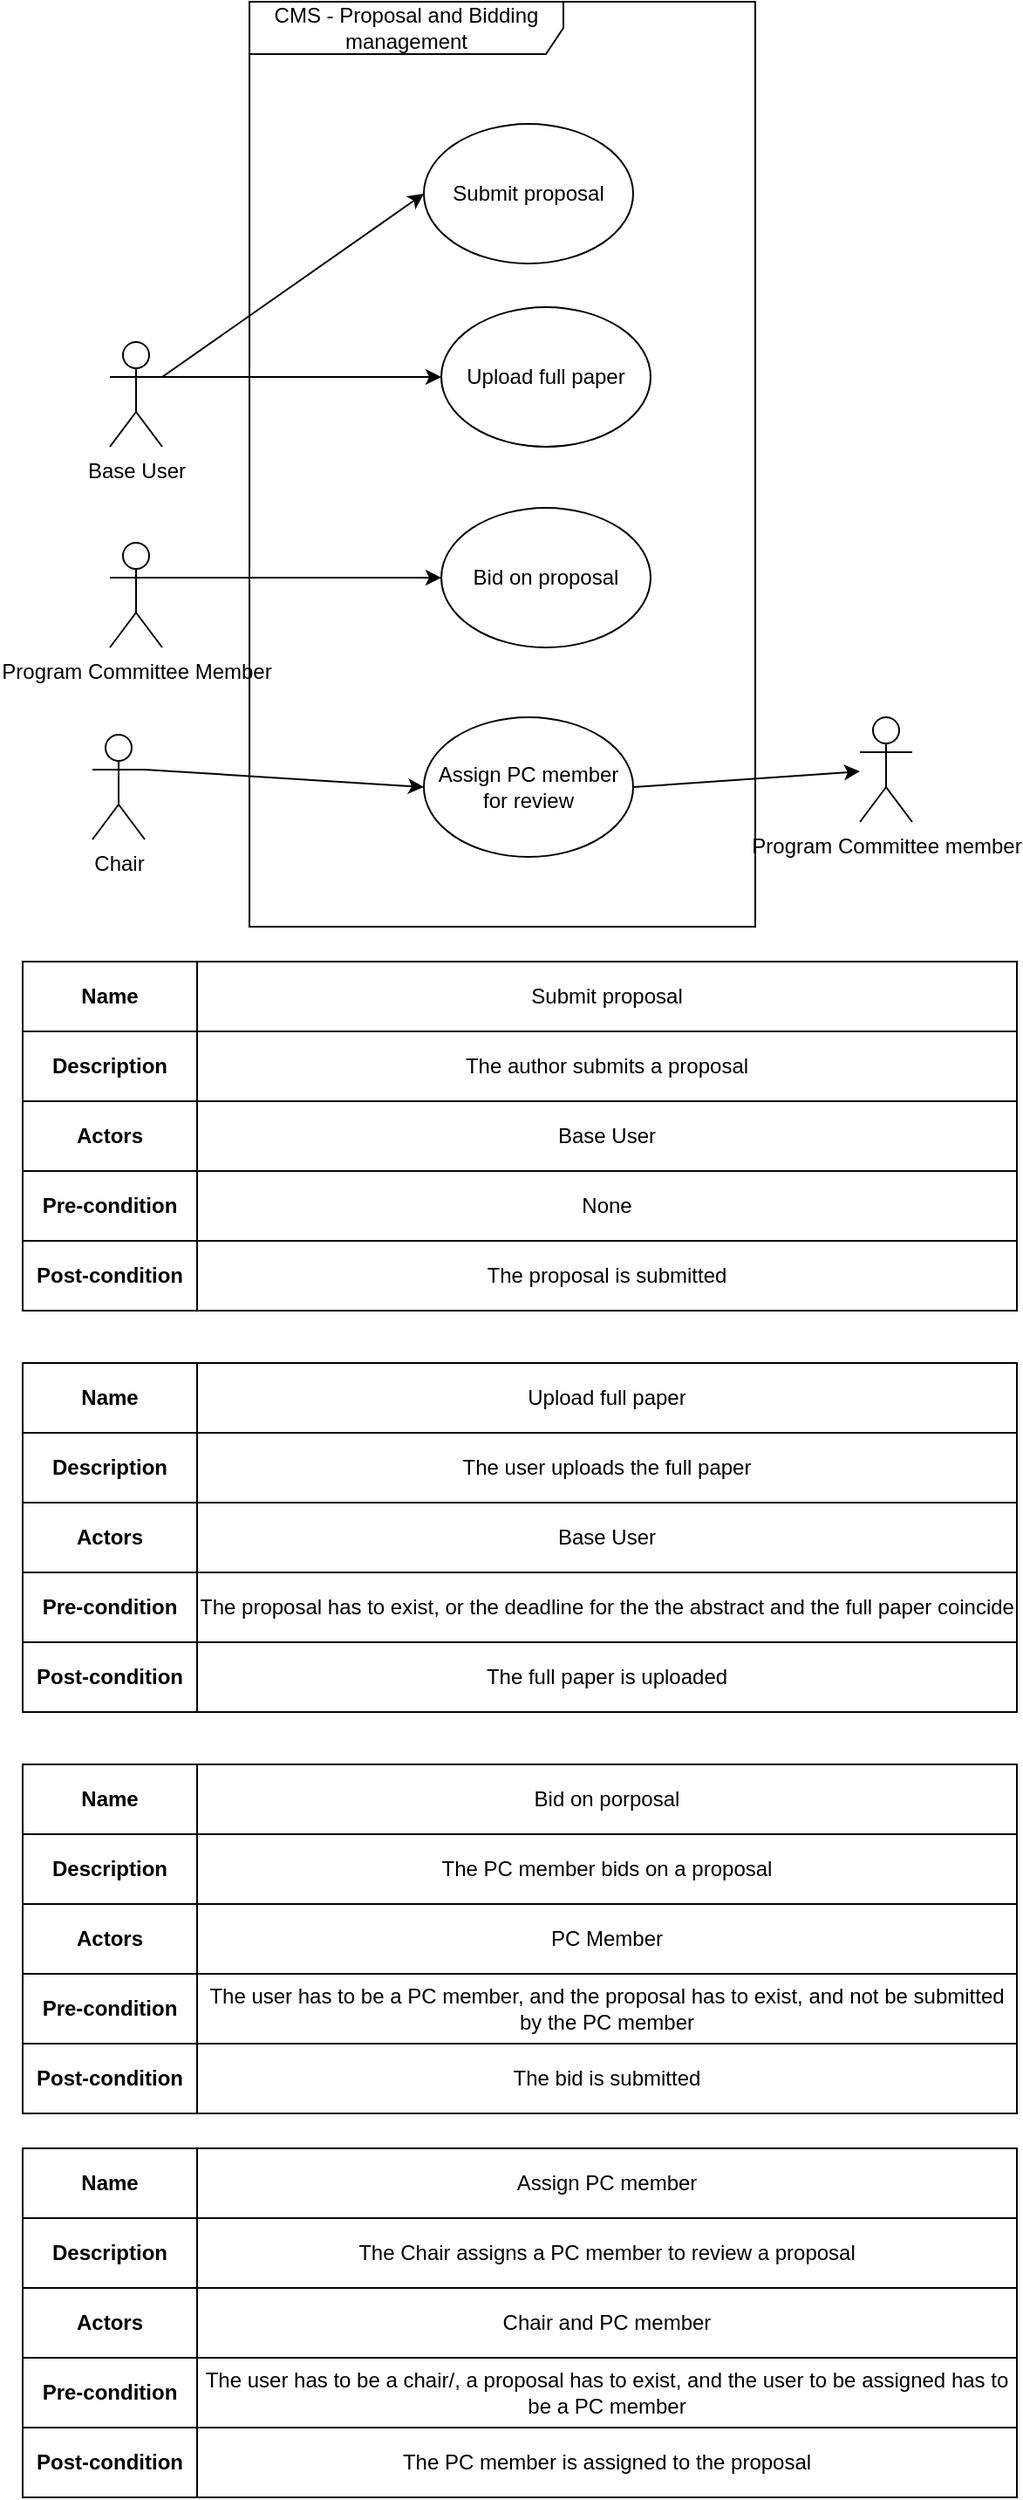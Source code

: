 <mxfile version="14.5.6" type="device"><diagram id="rK_WzPnpxl52EAD0gfHd" name="Page-1"><mxGraphModel dx="2035" dy="628" grid="1" gridSize="10" guides="1" tooltips="1" connect="1" arrows="1" fold="1" page="1" pageScale="1" pageWidth="850" pageHeight="1100" math="0" shadow="0"><root><mxCell id="0"/><mxCell id="1" parent="0"/><mxCell id="XhYzztBLKC5QGk9NXODS-1" value="&lt;div&gt;CMS - Proposal and Bidding management&lt;/div&gt;" style="shape=umlFrame;whiteSpace=wrap;html=1;width=180;height=30;" vertex="1" parent="1"><mxGeometry x="120" y="160" width="290" height="530" as="geometry"/></mxCell><mxCell id="XhYzztBLKC5QGk9NXODS-2" value="Base User" style="shape=umlActor;verticalLabelPosition=bottom;verticalAlign=top;html=1;" vertex="1" parent="1"><mxGeometry x="40" y="355" width="30" height="60" as="geometry"/></mxCell><mxCell id="XhYzztBLKC5QGk9NXODS-8" value="Program Committee Member" style="shape=umlActor;verticalLabelPosition=bottom;verticalAlign=top;html=1;" vertex="1" parent="1"><mxGeometry x="40" y="470" width="30" height="60" as="geometry"/></mxCell><mxCell id="XhYzztBLKC5QGk9NXODS-21" value="" style="endArrow=classic;html=1;exitX=1;exitY=0.333;exitDx=0;exitDy=0;exitPerimeter=0;entryX=0;entryY=0.5;entryDx=0;entryDy=0;" edge="1" parent="1" source="XhYzztBLKC5QGk9NXODS-2" target="XhYzztBLKC5QGk9NXODS-64"><mxGeometry width="50" height="50" relative="1" as="geometry"><mxPoint x="100" y="405" as="sourcePoint"/><mxPoint x="220" y="270" as="targetPoint"/></mxGeometry></mxCell><mxCell id="XhYzztBLKC5QGk9NXODS-22" value="" style="endArrow=classic;html=1;exitX=1;exitY=0.333;exitDx=0;exitDy=0;exitPerimeter=0;entryX=0;entryY=0.5;entryDx=0;entryDy=0;" edge="1" parent="1" source="XhYzztBLKC5QGk9NXODS-8" target="XhYzztBLKC5QGk9NXODS-66"><mxGeometry width="50" height="50" relative="1" as="geometry"><mxPoint x="120" y="495" as="sourcePoint"/><mxPoint x="280" y="545" as="targetPoint"/></mxGeometry></mxCell><mxCell id="XhYzztBLKC5QGk9NXODS-33" value="Chair " style="shape=umlActor;verticalLabelPosition=bottom;verticalAlign=top;html=1;outlineConnect=0;" vertex="1" parent="1"><mxGeometry x="30" y="580" width="30" height="60" as="geometry"/></mxCell><mxCell id="XhYzztBLKC5QGk9NXODS-36" value="" style="endArrow=classic;html=1;exitX=1;exitY=0.333;exitDx=0;exitDy=0;exitPerimeter=0;entryX=0;entryY=0.5;entryDx=0;entryDy=0;" edge="1" parent="1" source="XhYzztBLKC5QGk9NXODS-33" target="XhYzztBLKC5QGk9NXODS-67"><mxGeometry width="50" height="50" relative="1" as="geometry"><mxPoint x="140" y="785" as="sourcePoint"/><mxPoint x="280" y="545" as="targetPoint"/></mxGeometry></mxCell><mxCell id="XhYzztBLKC5QGk9NXODS-38" value="Program Committee member" style="shape=umlActor;verticalLabelPosition=bottom;verticalAlign=top;html=1;outlineConnect=0;" vertex="1" parent="1"><mxGeometry x="470" y="570" width="30" height="60" as="geometry"/></mxCell><mxCell id="XhYzztBLKC5QGk9NXODS-46" value="" style="shape=table;html=1;whiteSpace=wrap;startSize=0;container=1;collapsible=0;childLayout=tableLayout;" vertex="1" parent="1"><mxGeometry x="-10" y="710" width="570" height="200" as="geometry"/></mxCell><mxCell id="XhYzztBLKC5QGk9NXODS-47" value="" style="shape=partialRectangle;html=1;whiteSpace=wrap;collapsible=0;dropTarget=0;pointerEvents=0;fillColor=none;top=0;left=0;bottom=0;right=0;points=[[0,0.5],[1,0.5]];portConstraint=eastwest;" vertex="1" parent="XhYzztBLKC5QGk9NXODS-46"><mxGeometry width="570" height="40" as="geometry"/></mxCell><mxCell id="XhYzztBLKC5QGk9NXODS-48" value="&lt;b&gt;Name&lt;/b&gt;" style="shape=partialRectangle;html=1;whiteSpace=wrap;connectable=0;overflow=hidden;fillColor=none;top=0;left=0;bottom=0;right=0;" vertex="1" parent="XhYzztBLKC5QGk9NXODS-47"><mxGeometry width="100" height="40" as="geometry"/></mxCell><mxCell id="XhYzztBLKC5QGk9NXODS-49" value="Submit proposal" style="shape=partialRectangle;html=1;whiteSpace=wrap;connectable=0;overflow=hidden;fillColor=none;top=0;left=0;bottom=0;right=0;" vertex="1" parent="XhYzztBLKC5QGk9NXODS-47"><mxGeometry x="100" width="470" height="40" as="geometry"/></mxCell><mxCell id="XhYzztBLKC5QGk9NXODS-50" value="" style="shape=partialRectangle;html=1;whiteSpace=wrap;collapsible=0;dropTarget=0;pointerEvents=0;fillColor=none;top=0;left=0;bottom=0;right=0;points=[[0,0.5],[1,0.5]];portConstraint=eastwest;" vertex="1" parent="XhYzztBLKC5QGk9NXODS-46"><mxGeometry y="40" width="570" height="40" as="geometry"/></mxCell><mxCell id="XhYzztBLKC5QGk9NXODS-51" value="&lt;b&gt;Description&lt;/b&gt;" style="shape=partialRectangle;html=1;whiteSpace=wrap;connectable=0;overflow=hidden;fillColor=none;top=0;left=0;bottom=0;right=0;" vertex="1" parent="XhYzztBLKC5QGk9NXODS-50"><mxGeometry width="100" height="40" as="geometry"/></mxCell><mxCell id="XhYzztBLKC5QGk9NXODS-52" value="The author submits a proposal" style="shape=partialRectangle;html=1;whiteSpace=wrap;connectable=0;overflow=hidden;fillColor=none;top=0;left=0;bottom=0;right=0;" vertex="1" parent="XhYzztBLKC5QGk9NXODS-50"><mxGeometry x="100" width="470" height="40" as="geometry"/></mxCell><mxCell id="XhYzztBLKC5QGk9NXODS-53" value="" style="shape=partialRectangle;html=1;whiteSpace=wrap;collapsible=0;dropTarget=0;pointerEvents=0;fillColor=none;top=0;left=0;bottom=0;right=0;points=[[0,0.5],[1,0.5]];portConstraint=eastwest;" vertex="1" parent="XhYzztBLKC5QGk9NXODS-46"><mxGeometry y="80" width="570" height="40" as="geometry"/></mxCell><mxCell id="XhYzztBLKC5QGk9NXODS-54" value="&lt;b&gt;Actors&lt;/b&gt;" style="shape=partialRectangle;html=1;whiteSpace=wrap;connectable=0;overflow=hidden;fillColor=none;top=0;left=0;bottom=0;right=0;" vertex="1" parent="XhYzztBLKC5QGk9NXODS-53"><mxGeometry width="100" height="40" as="geometry"/></mxCell><mxCell id="XhYzztBLKC5QGk9NXODS-55" value="Base User" style="shape=partialRectangle;html=1;whiteSpace=wrap;connectable=0;overflow=hidden;fillColor=none;top=0;left=0;bottom=0;right=0;" vertex="1" parent="XhYzztBLKC5QGk9NXODS-53"><mxGeometry x="100" width="470" height="40" as="geometry"/></mxCell><mxCell id="XhYzztBLKC5QGk9NXODS-56" value="" style="shape=partialRectangle;html=1;whiteSpace=wrap;collapsible=0;dropTarget=0;pointerEvents=0;fillColor=none;top=0;left=0;bottom=0;right=0;points=[[0,0.5],[1,0.5]];portConstraint=eastwest;" vertex="1" parent="XhYzztBLKC5QGk9NXODS-46"><mxGeometry y="120" width="570" height="40" as="geometry"/></mxCell><mxCell id="XhYzztBLKC5QGk9NXODS-57" value="&lt;b&gt;Pre-condition&lt;/b&gt;" style="shape=partialRectangle;html=1;whiteSpace=wrap;connectable=0;overflow=hidden;fillColor=none;top=0;left=0;bottom=0;right=0;" vertex="1" parent="XhYzztBLKC5QGk9NXODS-56"><mxGeometry width="100" height="40" as="geometry"/></mxCell><mxCell id="XhYzztBLKC5QGk9NXODS-58" value="None" style="shape=partialRectangle;html=1;whiteSpace=wrap;connectable=0;overflow=hidden;fillColor=none;top=0;left=0;bottom=0;right=0;" vertex="1" parent="XhYzztBLKC5QGk9NXODS-56"><mxGeometry x="100" width="470" height="40" as="geometry"/></mxCell><mxCell id="XhYzztBLKC5QGk9NXODS-59" value="" style="shape=partialRectangle;html=1;whiteSpace=wrap;collapsible=0;dropTarget=0;pointerEvents=0;fillColor=none;top=0;left=0;bottom=0;right=0;points=[[0,0.5],[1,0.5]];portConstraint=eastwest;" vertex="1" parent="XhYzztBLKC5QGk9NXODS-46"><mxGeometry y="160" width="570" height="40" as="geometry"/></mxCell><mxCell id="XhYzztBLKC5QGk9NXODS-60" value="&lt;b&gt;Post-condition&lt;/b&gt;" style="shape=partialRectangle;html=1;whiteSpace=wrap;connectable=0;overflow=hidden;fillColor=none;top=0;left=0;bottom=0;right=0;" vertex="1" parent="XhYzztBLKC5QGk9NXODS-59"><mxGeometry width="100" height="40" as="geometry"/></mxCell><mxCell id="XhYzztBLKC5QGk9NXODS-61" value="The proposal is submitted" style="shape=partialRectangle;html=1;whiteSpace=wrap;connectable=0;overflow=hidden;fillColor=none;top=0;left=0;bottom=0;right=0;" vertex="1" parent="XhYzztBLKC5QGk9NXODS-59"><mxGeometry x="100" width="470" height="40" as="geometry"/></mxCell><mxCell id="XhYzztBLKC5QGk9NXODS-63" value="" style="endArrow=classic;html=1;exitX=1;exitY=0.333;exitDx=0;exitDy=0;exitPerimeter=0;entryX=0;entryY=0.5;entryDx=0;entryDy=0;" edge="1" parent="1" source="XhYzztBLKC5QGk9NXODS-2" target="XhYzztBLKC5QGk9NXODS-65"><mxGeometry width="50" height="50" relative="1" as="geometry"><mxPoint x="90" y="415" as="sourcePoint"/><mxPoint x="200" y="385" as="targetPoint"/></mxGeometry></mxCell><mxCell id="XhYzztBLKC5QGk9NXODS-64" value="Submit proposal" style="ellipse;whiteSpace=wrap;html=1;" vertex="1" parent="1"><mxGeometry x="220" y="230" width="120" height="80" as="geometry"/></mxCell><mxCell id="XhYzztBLKC5QGk9NXODS-65" value="Upload full paper" style="ellipse;whiteSpace=wrap;html=1;" vertex="1" parent="1"><mxGeometry x="230" y="335" width="120" height="80" as="geometry"/></mxCell><mxCell id="XhYzztBLKC5QGk9NXODS-66" value="Bid on proposal" style="ellipse;whiteSpace=wrap;html=1;" vertex="1" parent="1"><mxGeometry x="230" y="450" width="120" height="80" as="geometry"/></mxCell><mxCell id="XhYzztBLKC5QGk9NXODS-67" value="Assign PC member for review" style="ellipse;whiteSpace=wrap;html=1;" vertex="1" parent="1"><mxGeometry x="220" y="570" width="120" height="80" as="geometry"/></mxCell><mxCell id="XhYzztBLKC5QGk9NXODS-68" value="" style="endArrow=classic;html=1;exitX=1;exitY=0.5;exitDx=0;exitDy=0;" edge="1" parent="1" source="XhYzztBLKC5QGk9NXODS-67" target="XhYzztBLKC5QGk9NXODS-38"><mxGeometry width="50" height="50" relative="1" as="geometry"><mxPoint x="350" y="640" as="sourcePoint"/><mxPoint x="510" y="650" as="targetPoint"/></mxGeometry></mxCell><mxCell id="XhYzztBLKC5QGk9NXODS-70" value="" style="shape=table;html=1;whiteSpace=wrap;startSize=0;container=1;collapsible=0;childLayout=tableLayout;" vertex="1" parent="1"><mxGeometry x="-10" y="940" width="570" height="200" as="geometry"/></mxCell><mxCell id="XhYzztBLKC5QGk9NXODS-71" value="" style="shape=partialRectangle;html=1;whiteSpace=wrap;collapsible=0;dropTarget=0;pointerEvents=0;fillColor=none;top=0;left=0;bottom=0;right=0;points=[[0,0.5],[1,0.5]];portConstraint=eastwest;" vertex="1" parent="XhYzztBLKC5QGk9NXODS-70"><mxGeometry width="570" height="40" as="geometry"/></mxCell><mxCell id="XhYzztBLKC5QGk9NXODS-72" value="&lt;b&gt;Name&lt;/b&gt;" style="shape=partialRectangle;html=1;whiteSpace=wrap;connectable=0;overflow=hidden;fillColor=none;top=0;left=0;bottom=0;right=0;" vertex="1" parent="XhYzztBLKC5QGk9NXODS-71"><mxGeometry width="100" height="40" as="geometry"/></mxCell><mxCell id="XhYzztBLKC5QGk9NXODS-73" value="Upload full paper" style="shape=partialRectangle;html=1;whiteSpace=wrap;connectable=0;overflow=hidden;fillColor=none;top=0;left=0;bottom=0;right=0;" vertex="1" parent="XhYzztBLKC5QGk9NXODS-71"><mxGeometry x="100" width="470" height="40" as="geometry"/></mxCell><mxCell id="XhYzztBLKC5QGk9NXODS-74" value="" style="shape=partialRectangle;html=1;whiteSpace=wrap;collapsible=0;dropTarget=0;pointerEvents=0;fillColor=none;top=0;left=0;bottom=0;right=0;points=[[0,0.5],[1,0.5]];portConstraint=eastwest;" vertex="1" parent="XhYzztBLKC5QGk9NXODS-70"><mxGeometry y="40" width="570" height="40" as="geometry"/></mxCell><mxCell id="XhYzztBLKC5QGk9NXODS-75" value="&lt;b&gt;Description&lt;/b&gt;" style="shape=partialRectangle;html=1;whiteSpace=wrap;connectable=0;overflow=hidden;fillColor=none;top=0;left=0;bottom=0;right=0;" vertex="1" parent="XhYzztBLKC5QGk9NXODS-74"><mxGeometry width="100" height="40" as="geometry"/></mxCell><mxCell id="XhYzztBLKC5QGk9NXODS-76" value="The user uploads the full paper" style="shape=partialRectangle;html=1;whiteSpace=wrap;connectable=0;overflow=hidden;fillColor=none;top=0;left=0;bottom=0;right=0;" vertex="1" parent="XhYzztBLKC5QGk9NXODS-74"><mxGeometry x="100" width="470" height="40" as="geometry"/></mxCell><mxCell id="XhYzztBLKC5QGk9NXODS-77" value="" style="shape=partialRectangle;html=1;whiteSpace=wrap;collapsible=0;dropTarget=0;pointerEvents=0;fillColor=none;top=0;left=0;bottom=0;right=0;points=[[0,0.5],[1,0.5]];portConstraint=eastwest;" vertex="1" parent="XhYzztBLKC5QGk9NXODS-70"><mxGeometry y="80" width="570" height="40" as="geometry"/></mxCell><mxCell id="XhYzztBLKC5QGk9NXODS-78" value="&lt;b&gt;Actors&lt;/b&gt;" style="shape=partialRectangle;html=1;whiteSpace=wrap;connectable=0;overflow=hidden;fillColor=none;top=0;left=0;bottom=0;right=0;" vertex="1" parent="XhYzztBLKC5QGk9NXODS-77"><mxGeometry width="100" height="40" as="geometry"/></mxCell><mxCell id="XhYzztBLKC5QGk9NXODS-79" value="Base User" style="shape=partialRectangle;html=1;whiteSpace=wrap;connectable=0;overflow=hidden;fillColor=none;top=0;left=0;bottom=0;right=0;" vertex="1" parent="XhYzztBLKC5QGk9NXODS-77"><mxGeometry x="100" width="470" height="40" as="geometry"/></mxCell><mxCell id="XhYzztBLKC5QGk9NXODS-80" value="" style="shape=partialRectangle;html=1;whiteSpace=wrap;collapsible=0;dropTarget=0;pointerEvents=0;fillColor=none;top=0;left=0;bottom=0;right=0;points=[[0,0.5],[1,0.5]];portConstraint=eastwest;" vertex="1" parent="XhYzztBLKC5QGk9NXODS-70"><mxGeometry y="120" width="570" height="40" as="geometry"/></mxCell><mxCell id="XhYzztBLKC5QGk9NXODS-81" value="&lt;b&gt;Pre-condition&lt;/b&gt;" style="shape=partialRectangle;html=1;whiteSpace=wrap;connectable=0;overflow=hidden;fillColor=none;top=0;left=0;bottom=0;right=0;" vertex="1" parent="XhYzztBLKC5QGk9NXODS-80"><mxGeometry width="100" height="40" as="geometry"/></mxCell><mxCell id="XhYzztBLKC5QGk9NXODS-82" value="The proposal has to exist, or the deadline for the the abstract and the full paper coincide" style="shape=partialRectangle;html=1;whiteSpace=wrap;connectable=0;overflow=hidden;fillColor=none;top=0;left=0;bottom=0;right=0;" vertex="1" parent="XhYzztBLKC5QGk9NXODS-80"><mxGeometry x="100" width="470" height="40" as="geometry"/></mxCell><mxCell id="XhYzztBLKC5QGk9NXODS-83" value="" style="shape=partialRectangle;html=1;whiteSpace=wrap;collapsible=0;dropTarget=0;pointerEvents=0;fillColor=none;top=0;left=0;bottom=0;right=0;points=[[0,0.5],[1,0.5]];portConstraint=eastwest;" vertex="1" parent="XhYzztBLKC5QGk9NXODS-70"><mxGeometry y="160" width="570" height="40" as="geometry"/></mxCell><mxCell id="XhYzztBLKC5QGk9NXODS-84" value="&lt;b&gt;Post-condition&lt;/b&gt;" style="shape=partialRectangle;html=1;whiteSpace=wrap;connectable=0;overflow=hidden;fillColor=none;top=0;left=0;bottom=0;right=0;" vertex="1" parent="XhYzztBLKC5QGk9NXODS-83"><mxGeometry width="100" height="40" as="geometry"/></mxCell><mxCell id="XhYzztBLKC5QGk9NXODS-85" value="The full paper is uploaded" style="shape=partialRectangle;html=1;whiteSpace=wrap;connectable=0;overflow=hidden;fillColor=none;top=0;left=0;bottom=0;right=0;" vertex="1" parent="XhYzztBLKC5QGk9NXODS-83"><mxGeometry x="100" width="470" height="40" as="geometry"/></mxCell><mxCell id="XhYzztBLKC5QGk9NXODS-86" value="" style="shape=table;html=1;whiteSpace=wrap;startSize=0;container=1;collapsible=0;childLayout=tableLayout;" vertex="1" parent="1"><mxGeometry x="-10" y="1170" width="570" height="200" as="geometry"/></mxCell><mxCell id="XhYzztBLKC5QGk9NXODS-87" value="" style="shape=partialRectangle;html=1;whiteSpace=wrap;collapsible=0;dropTarget=0;pointerEvents=0;fillColor=none;top=0;left=0;bottom=0;right=0;points=[[0,0.5],[1,0.5]];portConstraint=eastwest;" vertex="1" parent="XhYzztBLKC5QGk9NXODS-86"><mxGeometry width="570" height="40" as="geometry"/></mxCell><mxCell id="XhYzztBLKC5QGk9NXODS-88" value="&lt;b&gt;Name&lt;/b&gt;" style="shape=partialRectangle;html=1;whiteSpace=wrap;connectable=0;overflow=hidden;fillColor=none;top=0;left=0;bottom=0;right=0;" vertex="1" parent="XhYzztBLKC5QGk9NXODS-87"><mxGeometry width="100" height="40" as="geometry"/></mxCell><mxCell id="XhYzztBLKC5QGk9NXODS-89" value="Bid on porposal" style="shape=partialRectangle;html=1;whiteSpace=wrap;connectable=0;overflow=hidden;fillColor=none;top=0;left=0;bottom=0;right=0;" vertex="1" parent="XhYzztBLKC5QGk9NXODS-87"><mxGeometry x="100" width="470" height="40" as="geometry"/></mxCell><mxCell id="XhYzztBLKC5QGk9NXODS-90" value="" style="shape=partialRectangle;html=1;whiteSpace=wrap;collapsible=0;dropTarget=0;pointerEvents=0;fillColor=none;top=0;left=0;bottom=0;right=0;points=[[0,0.5],[1,0.5]];portConstraint=eastwest;" vertex="1" parent="XhYzztBLKC5QGk9NXODS-86"><mxGeometry y="40" width="570" height="40" as="geometry"/></mxCell><mxCell id="XhYzztBLKC5QGk9NXODS-91" value="&lt;b&gt;Description&lt;/b&gt;" style="shape=partialRectangle;html=1;whiteSpace=wrap;connectable=0;overflow=hidden;fillColor=none;top=0;left=0;bottom=0;right=0;" vertex="1" parent="XhYzztBLKC5QGk9NXODS-90"><mxGeometry width="100" height="40" as="geometry"/></mxCell><mxCell id="XhYzztBLKC5QGk9NXODS-92" value="The PC member bids on a proposal" style="shape=partialRectangle;html=1;whiteSpace=wrap;connectable=0;overflow=hidden;fillColor=none;top=0;left=0;bottom=0;right=0;" vertex="1" parent="XhYzztBLKC5QGk9NXODS-90"><mxGeometry x="100" width="470" height="40" as="geometry"/></mxCell><mxCell id="XhYzztBLKC5QGk9NXODS-93" value="" style="shape=partialRectangle;html=1;whiteSpace=wrap;collapsible=0;dropTarget=0;pointerEvents=0;fillColor=none;top=0;left=0;bottom=0;right=0;points=[[0,0.5],[1,0.5]];portConstraint=eastwest;" vertex="1" parent="XhYzztBLKC5QGk9NXODS-86"><mxGeometry y="80" width="570" height="40" as="geometry"/></mxCell><mxCell id="XhYzztBLKC5QGk9NXODS-94" value="&lt;b&gt;Actors&lt;/b&gt;" style="shape=partialRectangle;html=1;whiteSpace=wrap;connectable=0;overflow=hidden;fillColor=none;top=0;left=0;bottom=0;right=0;" vertex="1" parent="XhYzztBLKC5QGk9NXODS-93"><mxGeometry width="100" height="40" as="geometry"/></mxCell><mxCell id="XhYzztBLKC5QGk9NXODS-95" value="PC Member" style="shape=partialRectangle;html=1;whiteSpace=wrap;connectable=0;overflow=hidden;fillColor=none;top=0;left=0;bottom=0;right=0;" vertex="1" parent="XhYzztBLKC5QGk9NXODS-93"><mxGeometry x="100" width="470" height="40" as="geometry"/></mxCell><mxCell id="XhYzztBLKC5QGk9NXODS-96" value="" style="shape=partialRectangle;html=1;whiteSpace=wrap;collapsible=0;dropTarget=0;pointerEvents=0;fillColor=none;top=0;left=0;bottom=0;right=0;points=[[0,0.5],[1,0.5]];portConstraint=eastwest;" vertex="1" parent="XhYzztBLKC5QGk9NXODS-86"><mxGeometry y="120" width="570" height="40" as="geometry"/></mxCell><mxCell id="XhYzztBLKC5QGk9NXODS-97" value="&lt;b&gt;Pre-condition&lt;/b&gt;" style="shape=partialRectangle;html=1;whiteSpace=wrap;connectable=0;overflow=hidden;fillColor=none;top=0;left=0;bottom=0;right=0;" vertex="1" parent="XhYzztBLKC5QGk9NXODS-96"><mxGeometry width="100" height="40" as="geometry"/></mxCell><mxCell id="XhYzztBLKC5QGk9NXODS-98" value="The user has to be a PC member, and the proposal has to exist, and not be submitted by the PC member" style="shape=partialRectangle;html=1;whiteSpace=wrap;connectable=0;overflow=hidden;fillColor=none;top=0;left=0;bottom=0;right=0;" vertex="1" parent="XhYzztBLKC5QGk9NXODS-96"><mxGeometry x="100" width="470" height="40" as="geometry"/></mxCell><mxCell id="XhYzztBLKC5QGk9NXODS-99" value="" style="shape=partialRectangle;html=1;whiteSpace=wrap;collapsible=0;dropTarget=0;pointerEvents=0;fillColor=none;top=0;left=0;bottom=0;right=0;points=[[0,0.5],[1,0.5]];portConstraint=eastwest;" vertex="1" parent="XhYzztBLKC5QGk9NXODS-86"><mxGeometry y="160" width="570" height="40" as="geometry"/></mxCell><mxCell id="XhYzztBLKC5QGk9NXODS-100" value="&lt;b&gt;Post-condition&lt;/b&gt;" style="shape=partialRectangle;html=1;whiteSpace=wrap;connectable=0;overflow=hidden;fillColor=none;top=0;left=0;bottom=0;right=0;" vertex="1" parent="XhYzztBLKC5QGk9NXODS-99"><mxGeometry width="100" height="40" as="geometry"/></mxCell><mxCell id="XhYzztBLKC5QGk9NXODS-101" value="The bid is submitted" style="shape=partialRectangle;html=1;whiteSpace=wrap;connectable=0;overflow=hidden;fillColor=none;top=0;left=0;bottom=0;right=0;" vertex="1" parent="XhYzztBLKC5QGk9NXODS-99"><mxGeometry x="100" width="470" height="40" as="geometry"/></mxCell><mxCell id="XhYzztBLKC5QGk9NXODS-102" value="" style="shape=table;html=1;whiteSpace=wrap;startSize=0;container=1;collapsible=0;childLayout=tableLayout;" vertex="1" parent="1"><mxGeometry x="-10" y="1390" width="570" height="200" as="geometry"/></mxCell><mxCell id="XhYzztBLKC5QGk9NXODS-103" value="" style="shape=partialRectangle;html=1;whiteSpace=wrap;collapsible=0;dropTarget=0;pointerEvents=0;fillColor=none;top=0;left=0;bottom=0;right=0;points=[[0,0.5],[1,0.5]];portConstraint=eastwest;" vertex="1" parent="XhYzztBLKC5QGk9NXODS-102"><mxGeometry width="570" height="40" as="geometry"/></mxCell><mxCell id="XhYzztBLKC5QGk9NXODS-104" value="&lt;b&gt;Name&lt;/b&gt;" style="shape=partialRectangle;html=1;whiteSpace=wrap;connectable=0;overflow=hidden;fillColor=none;top=0;left=0;bottom=0;right=0;" vertex="1" parent="XhYzztBLKC5QGk9NXODS-103"><mxGeometry width="100" height="40" as="geometry"/></mxCell><mxCell id="XhYzztBLKC5QGk9NXODS-105" value="Assign PC member" style="shape=partialRectangle;html=1;whiteSpace=wrap;connectable=0;overflow=hidden;fillColor=none;top=0;left=0;bottom=0;right=0;" vertex="1" parent="XhYzztBLKC5QGk9NXODS-103"><mxGeometry x="100" width="470" height="40" as="geometry"/></mxCell><mxCell id="XhYzztBLKC5QGk9NXODS-106" value="" style="shape=partialRectangle;html=1;whiteSpace=wrap;collapsible=0;dropTarget=0;pointerEvents=0;fillColor=none;top=0;left=0;bottom=0;right=0;points=[[0,0.5],[1,0.5]];portConstraint=eastwest;" vertex="1" parent="XhYzztBLKC5QGk9NXODS-102"><mxGeometry y="40" width="570" height="40" as="geometry"/></mxCell><mxCell id="XhYzztBLKC5QGk9NXODS-107" value="&lt;b&gt;Description&lt;/b&gt;" style="shape=partialRectangle;html=1;whiteSpace=wrap;connectable=0;overflow=hidden;fillColor=none;top=0;left=0;bottom=0;right=0;" vertex="1" parent="XhYzztBLKC5QGk9NXODS-106"><mxGeometry width="100" height="40" as="geometry"/></mxCell><mxCell id="XhYzztBLKC5QGk9NXODS-108" value="The Chair assigns a PC member to review a proposal" style="shape=partialRectangle;html=1;whiteSpace=wrap;connectable=0;overflow=hidden;fillColor=none;top=0;left=0;bottom=0;right=0;" vertex="1" parent="XhYzztBLKC5QGk9NXODS-106"><mxGeometry x="100" width="470" height="40" as="geometry"/></mxCell><mxCell id="XhYzztBLKC5QGk9NXODS-109" value="" style="shape=partialRectangle;html=1;whiteSpace=wrap;collapsible=0;dropTarget=0;pointerEvents=0;fillColor=none;top=0;left=0;bottom=0;right=0;points=[[0,0.5],[1,0.5]];portConstraint=eastwest;" vertex="1" parent="XhYzztBLKC5QGk9NXODS-102"><mxGeometry y="80" width="570" height="40" as="geometry"/></mxCell><mxCell id="XhYzztBLKC5QGk9NXODS-110" value="&lt;b&gt;Actors&lt;/b&gt;" style="shape=partialRectangle;html=1;whiteSpace=wrap;connectable=0;overflow=hidden;fillColor=none;top=0;left=0;bottom=0;right=0;" vertex="1" parent="XhYzztBLKC5QGk9NXODS-109"><mxGeometry width="100" height="40" as="geometry"/></mxCell><mxCell id="XhYzztBLKC5QGk9NXODS-111" value="Chair and PC member" style="shape=partialRectangle;html=1;whiteSpace=wrap;connectable=0;overflow=hidden;fillColor=none;top=0;left=0;bottom=0;right=0;" vertex="1" parent="XhYzztBLKC5QGk9NXODS-109"><mxGeometry x="100" width="470" height="40" as="geometry"/></mxCell><mxCell id="XhYzztBLKC5QGk9NXODS-112" value="" style="shape=partialRectangle;html=1;whiteSpace=wrap;collapsible=0;dropTarget=0;pointerEvents=0;fillColor=none;top=0;left=0;bottom=0;right=0;points=[[0,0.5],[1,0.5]];portConstraint=eastwest;" vertex="1" parent="XhYzztBLKC5QGk9NXODS-102"><mxGeometry y="120" width="570" height="40" as="geometry"/></mxCell><mxCell id="XhYzztBLKC5QGk9NXODS-113" value="&lt;b&gt;Pre-condition&lt;/b&gt;" style="shape=partialRectangle;html=1;whiteSpace=wrap;connectable=0;overflow=hidden;fillColor=none;top=0;left=0;bottom=0;right=0;" vertex="1" parent="XhYzztBLKC5QGk9NXODS-112"><mxGeometry width="100" height="40" as="geometry"/></mxCell><mxCell id="XhYzztBLKC5QGk9NXODS-114" value="The user has to be a chair/, a proposal has to exist, and the user to be assigned has to be a PC member" style="shape=partialRectangle;html=1;whiteSpace=wrap;connectable=0;overflow=hidden;fillColor=none;top=0;left=0;bottom=0;right=0;" vertex="1" parent="XhYzztBLKC5QGk9NXODS-112"><mxGeometry x="100" width="470" height="40" as="geometry"/></mxCell><mxCell id="XhYzztBLKC5QGk9NXODS-115" value="" style="shape=partialRectangle;html=1;whiteSpace=wrap;collapsible=0;dropTarget=0;pointerEvents=0;fillColor=none;top=0;left=0;bottom=0;right=0;points=[[0,0.5],[1,0.5]];portConstraint=eastwest;" vertex="1" parent="XhYzztBLKC5QGk9NXODS-102"><mxGeometry y="160" width="570" height="40" as="geometry"/></mxCell><mxCell id="XhYzztBLKC5QGk9NXODS-116" value="&lt;b&gt;Post-condition&lt;/b&gt;" style="shape=partialRectangle;html=1;whiteSpace=wrap;connectable=0;overflow=hidden;fillColor=none;top=0;left=0;bottom=0;right=0;" vertex="1" parent="XhYzztBLKC5QGk9NXODS-115"><mxGeometry width="100" height="40" as="geometry"/></mxCell><mxCell id="XhYzztBLKC5QGk9NXODS-117" value="The PC member is assigned to the proposal" style="shape=partialRectangle;html=1;whiteSpace=wrap;connectable=0;overflow=hidden;fillColor=none;top=0;left=0;bottom=0;right=0;" vertex="1" parent="XhYzztBLKC5QGk9NXODS-115"><mxGeometry x="100" width="470" height="40" as="geometry"/></mxCell></root></mxGraphModel></diagram></mxfile>
